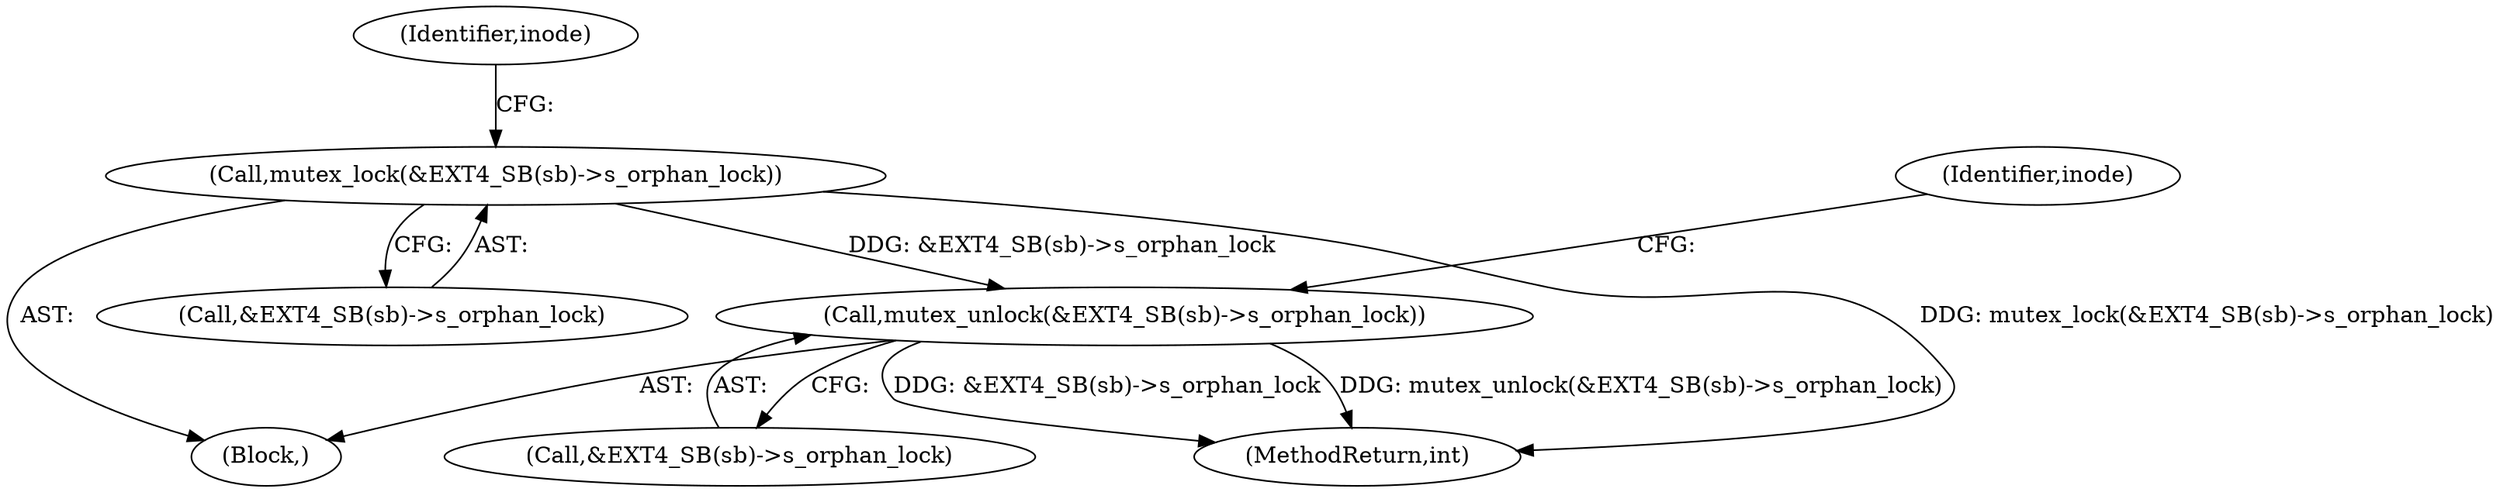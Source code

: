 digraph "0_linux_c9b92530a723ac5ef8e352885a1862b18f31b2f5@API" {
"1000275" [label="(Call,mutex_unlock(&EXT4_SB(sb)->s_orphan_lock))"];
"1000128" [label="(Call,mutex_lock(&EXT4_SB(sb)->s_orphan_lock))"];
"1000128" [label="(Call,mutex_lock(&EXT4_SB(sb)->s_orphan_lock))"];
"1000275" [label="(Call,mutex_unlock(&EXT4_SB(sb)->s_orphan_lock))"];
"1000129" [label="(Call,&EXT4_SB(sb)->s_orphan_lock)"];
"1000140" [label="(Identifier,inode)"];
"1000283" [label="(Identifier,inode)"];
"1000276" [label="(Call,&EXT4_SB(sb)->s_orphan_lock)"];
"1000288" [label="(MethodReturn,int)"];
"1000107" [label="(Block,)"];
"1000275" -> "1000107"  [label="AST: "];
"1000275" -> "1000276"  [label="CFG: "];
"1000276" -> "1000275"  [label="AST: "];
"1000283" -> "1000275"  [label="CFG: "];
"1000275" -> "1000288"  [label="DDG: &EXT4_SB(sb)->s_orphan_lock"];
"1000275" -> "1000288"  [label="DDG: mutex_unlock(&EXT4_SB(sb)->s_orphan_lock)"];
"1000128" -> "1000275"  [label="DDG: &EXT4_SB(sb)->s_orphan_lock"];
"1000128" -> "1000107"  [label="AST: "];
"1000128" -> "1000129"  [label="CFG: "];
"1000129" -> "1000128"  [label="AST: "];
"1000140" -> "1000128"  [label="CFG: "];
"1000128" -> "1000288"  [label="DDG: mutex_lock(&EXT4_SB(sb)->s_orphan_lock)"];
}
